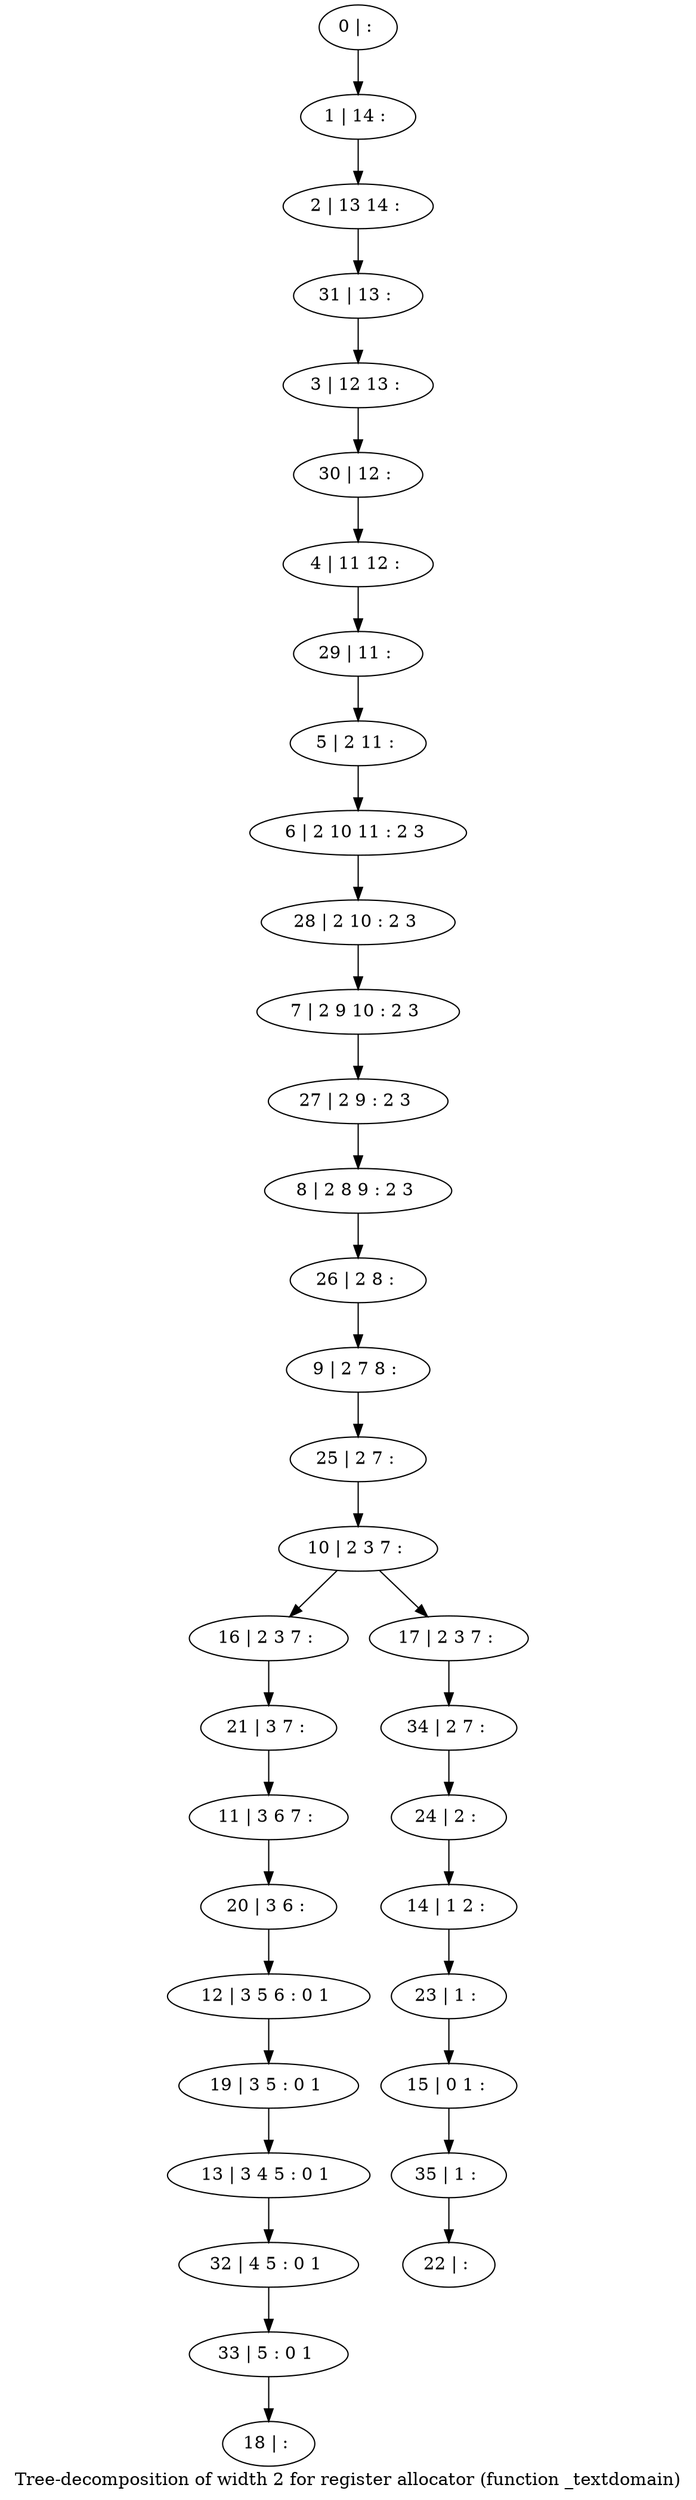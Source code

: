 digraph G {
graph [label="Tree-decomposition of width 2 for register allocator (function _textdomain)"]
0[label="0 | : "];
1[label="1 | 14 : "];
2[label="2 | 13 14 : "];
3[label="3 | 12 13 : "];
4[label="4 | 11 12 : "];
5[label="5 | 2 11 : "];
6[label="6 | 2 10 11 : 2 3 "];
7[label="7 | 2 9 10 : 2 3 "];
8[label="8 | 2 8 9 : 2 3 "];
9[label="9 | 2 7 8 : "];
10[label="10 | 2 3 7 : "];
11[label="11 | 3 6 7 : "];
12[label="12 | 3 5 6 : 0 1 "];
13[label="13 | 3 4 5 : 0 1 "];
14[label="14 | 1 2 : "];
15[label="15 | 0 1 : "];
16[label="16 | 2 3 7 : "];
17[label="17 | 2 3 7 : "];
18[label="18 | : "];
19[label="19 | 3 5 : 0 1 "];
20[label="20 | 3 6 : "];
21[label="21 | 3 7 : "];
22[label="22 | : "];
23[label="23 | 1 : "];
24[label="24 | 2 : "];
25[label="25 | 2 7 : "];
26[label="26 | 2 8 : "];
27[label="27 | 2 9 : 2 3 "];
28[label="28 | 2 10 : 2 3 "];
29[label="29 | 11 : "];
30[label="30 | 12 : "];
31[label="31 | 13 : "];
32[label="32 | 4 5 : 0 1 "];
33[label="33 | 5 : 0 1 "];
34[label="34 | 2 7 : "];
35[label="35 | 1 : "];
0->1 ;
1->2 ;
5->6 ;
10->16 ;
10->17 ;
19->13 ;
12->19 ;
20->12 ;
11->20 ;
21->11 ;
16->21 ;
23->15 ;
14->23 ;
24->14 ;
25->10 ;
9->25 ;
26->9 ;
8->26 ;
27->8 ;
7->27 ;
28->7 ;
6->28 ;
29->5 ;
4->29 ;
30->4 ;
3->30 ;
31->3 ;
2->31 ;
13->32 ;
33->18 ;
32->33 ;
34->24 ;
17->34 ;
35->22 ;
15->35 ;
}

